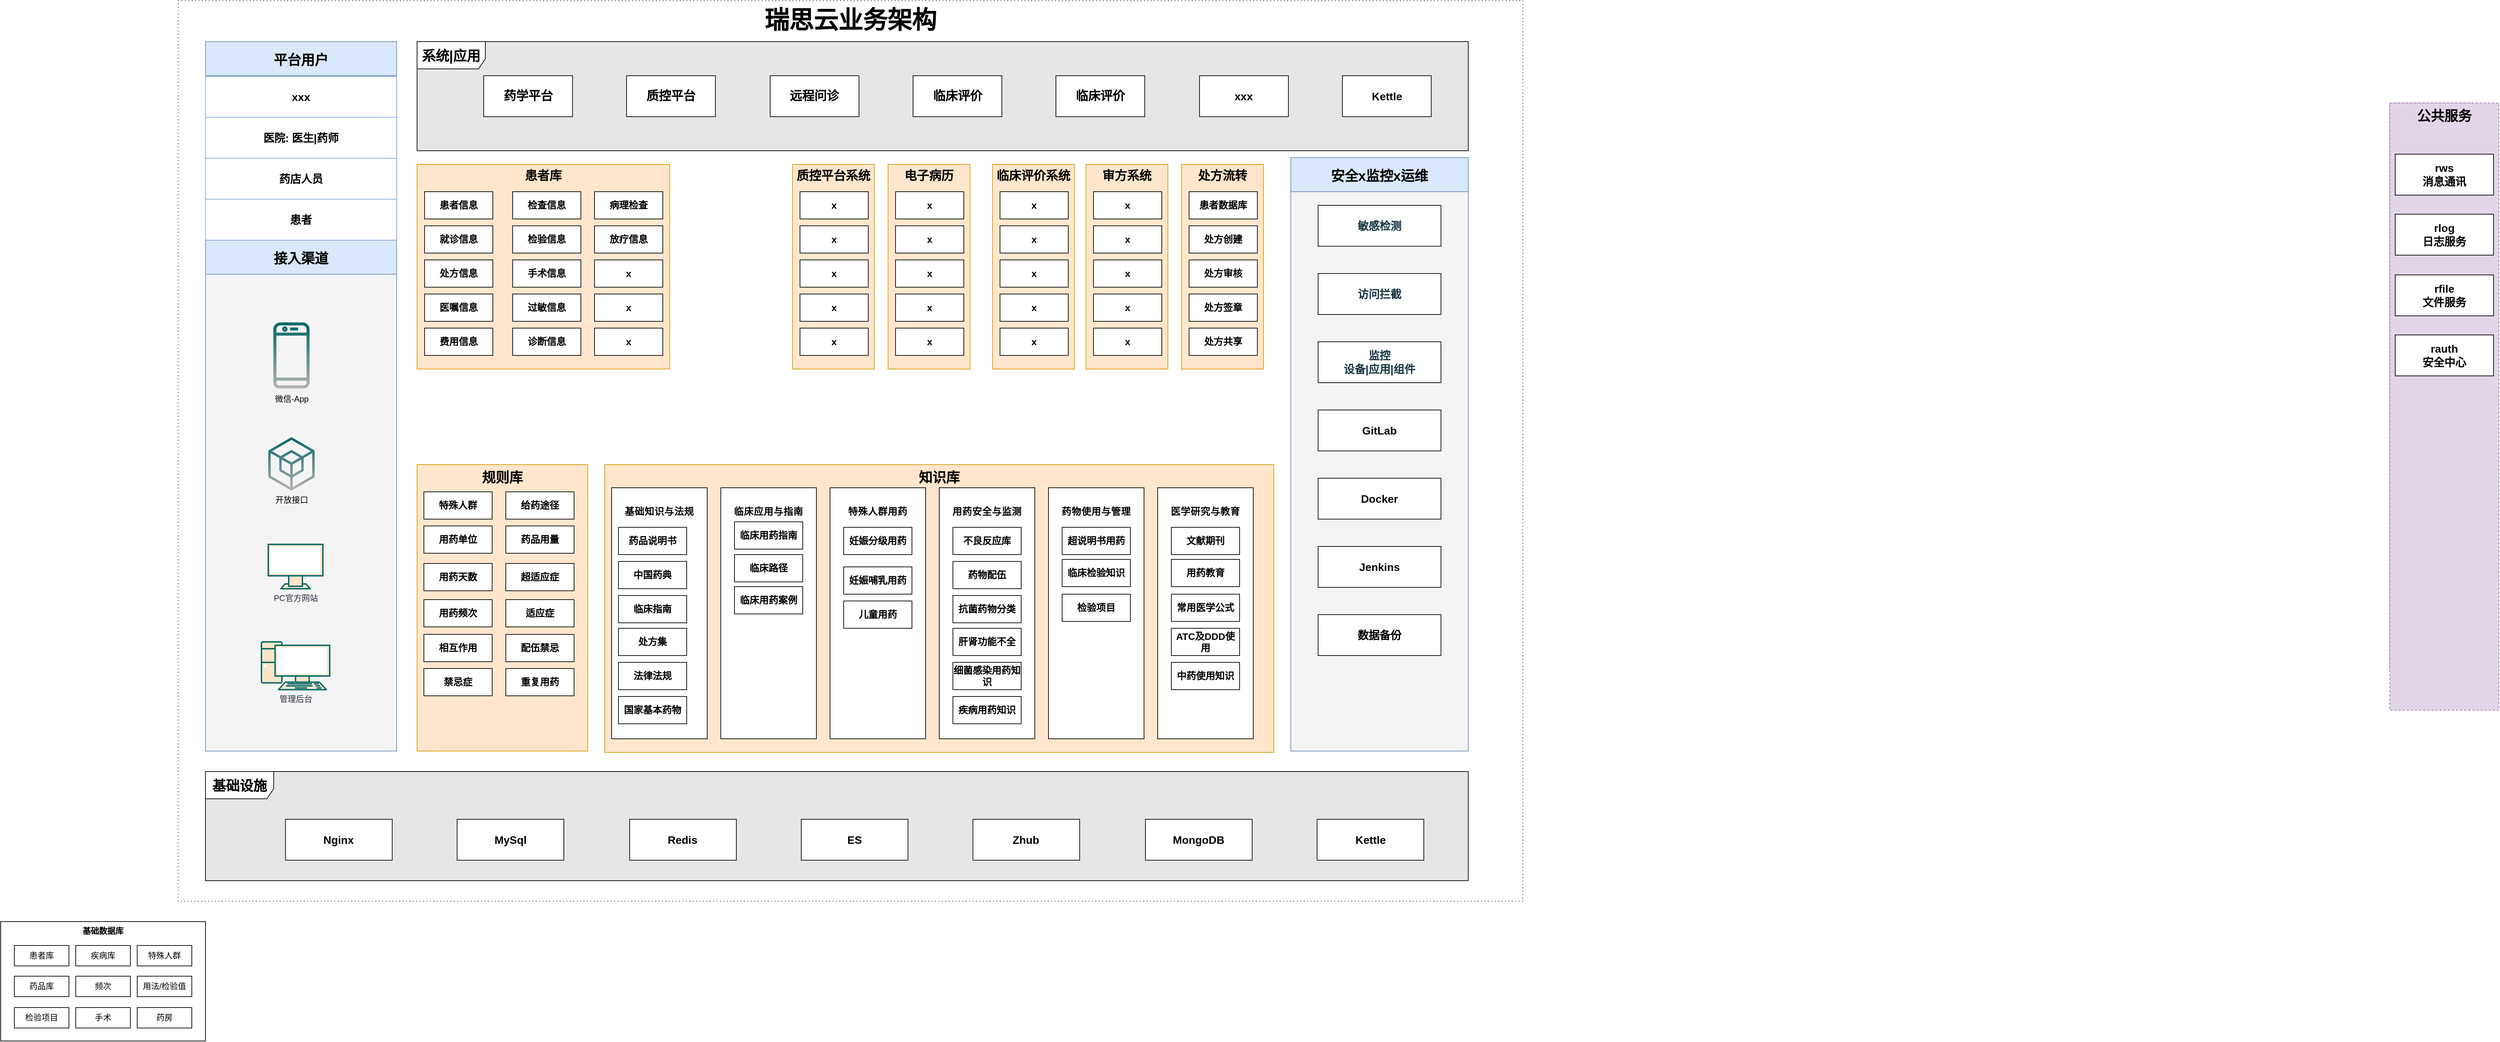 <mxfile version="24.7.7">
  <diagram name="第 1 页" id="gpIHLKLEVWWJSvzPu31k">
    <mxGraphModel dx="2281" dy="1024" grid="1" gridSize="10" guides="1" tooltips="1" connect="1" arrows="1" fold="1" page="1" pageScale="1" pageWidth="827" pageHeight="1169" math="0" shadow="0">
      <root>
        <mxCell id="0" />
        <mxCell id="1" parent="0" />
        <mxCell id="3K_oNV2d-IeETJ5J5liT-1" value="瑞思云业务架构" style="whiteSpace=wrap;html=1;fontSize=36;verticalAlign=top;dashed=1;dashPattern=1 4;fontStyle=1" parent="1" vertex="1">
          <mxGeometry x="-180" y="210" width="1970" height="1320" as="geometry" />
        </mxCell>
        <UserObject label="接入渠道" link="https://baidu.com" id="7oQJ4bdG35kOt4FpmPfC-34">
          <mxCell style="swimlane;fontSize=20;align=center;swimlaneFillColor=#f4f4f4;fillColor=#dae8fc;collapsible=0;startSize=50;strokeColor=#6c8ebf;fontStyle=1;container=0;" parent="1" vertex="1">
            <mxGeometry x="-140" y="561" width="280" height="749" as="geometry" />
          </mxCell>
        </UserObject>
        <mxCell id="7oQJ4bdG35kOt4FpmPfC-38" value="&lt;span style=&quot;color: rgb(35 , 47 , 62)&quot;&gt;管理后台&lt;/span&gt;" style="verticalAlign=top;verticalLabelPosition=bottom;labelPosition=center;align=center;html=1;outlineConnect=0;fillColor=#FAE5C7;strokeColor=#006666;gradientDirection=north;strokeWidth=2;shape=mxgraph.networks.pc;fontColor=#143642;" parent="7oQJ4bdG35kOt4FpmPfC-34" vertex="1">
          <mxGeometry x="82" y="589" width="100" height="70" as="geometry" />
        </mxCell>
        <mxCell id="7oQJ4bdG35kOt4FpmPfC-37" value="&lt;span style=&quot;color: rgb(35 , 47 , 62)&quot;&gt;PC官方网站&lt;/span&gt;" style="verticalAlign=top;verticalLabelPosition=bottom;labelPosition=center;align=center;html=1;outlineConnect=0;fillColor=#FAE5C7;strokeColor=#006666;gradientDirection=north;strokeWidth=2;shape=mxgraph.networks.monitor;fontColor=#143642;" parent="7oQJ4bdG35kOt4FpmPfC-34" vertex="1">
          <mxGeometry x="92" y="446" width="80" height="65" as="geometry" />
        </mxCell>
        <mxCell id="7oQJ4bdG35kOt4FpmPfC-36" value="开放接口" style="outlineConnect=0;fillColor=#006666;strokeColor=#666666;dashed=0;verticalLabelPosition=bottom;verticalAlign=top;align=center;html=1;fontSize=12;fontStyle=0;aspect=fixed;pointerEvents=1;shape=mxgraph.aws4.external_sdk;labelBackgroundColor=none;gradientColor=#b3b3b3;" parent="7oQJ4bdG35kOt4FpmPfC-34" vertex="1">
          <mxGeometry x="92" y="289" width="68" height="78" as="geometry" />
        </mxCell>
        <mxCell id="7oQJ4bdG35kOt4FpmPfC-35" value="微信-App" style="outlineConnect=0;strokeColor=#006666;fillColor=#006666;dashed=0;verticalLabelPosition=bottom;verticalAlign=top;align=center;fontSize=12;fontStyle=0;shape=mxgraph.aws4.mobile_client;labelBackgroundColor=none;html=1;gradientColor=#b3b3b3;" parent="7oQJ4bdG35kOt4FpmPfC-34" vertex="1">
          <mxGeometry x="99.5" y="119" width="53" height="100" as="geometry" />
        </mxCell>
        <mxCell id="3K_oNV2d-IeETJ5J5liT-11" value="" style="group" parent="1" vertex="1" connectable="0">
          <mxGeometry x="445" y="890" width="980" height="422" as="geometry" />
        </mxCell>
        <mxCell id="3K_oNV2d-IeETJ5J5liT-12" value="&lt;font style=&quot;font-size: 20px;&quot;&gt;知识库&lt;/font&gt;" style="whiteSpace=wrap;html=1;verticalAlign=top;fillColor=#ffe6cc;strokeColor=#d79b00;fontStyle=1;fontSize=18;" parent="3K_oNV2d-IeETJ5J5liT-11" vertex="1">
          <mxGeometry width="980" height="422" as="geometry" />
        </mxCell>
        <mxCell id="3K_oNV2d-IeETJ5J5liT-13" value="&lt;h3 style=&quot;box-sizing: inherit; color: rgb(6, 6, 7); margin-bottom: 0px; font-size: 14px; line-height: 24px; margin-top: 1.14em; font-family: -apple-system, blinkmacsystemfont, &amp;quot;Helvetica Neue&amp;quot;, helvetica, &amp;quot;segoe ui&amp;quot;, arial, roboto, &amp;quot;PingFang SC&amp;quot;, miui, &amp;quot;Hiragino Sans GB&amp;quot;, &amp;quot;Microsoft Yahei&amp;quot;, sans-serif; letter-spacing: 0.5px; text-align: start; background-color: rgb(255, 255, 255);&quot;&gt;药物使用与管理&lt;/h3&gt;" style="whiteSpace=wrap;html=1;verticalAlign=top;" parent="3K_oNV2d-IeETJ5J5liT-11" vertex="1">
          <mxGeometry x="650" y="34" width="140" height="368" as="geometry" />
        </mxCell>
        <mxCell id="3K_oNV2d-IeETJ5J5liT-14" value="&lt;h3 style=&quot;box-sizing: inherit; color: rgb(6, 6, 7); margin-bottom: 0px; font-size: 14px; line-height: 24px; margin-top: 1.14em; font-family: -apple-system, blinkmacsystemfont, &amp;quot;Helvetica Neue&amp;quot;, helvetica, &amp;quot;segoe ui&amp;quot;, arial, roboto, &amp;quot;PingFang SC&amp;quot;, miui, &amp;quot;Hiragino Sans GB&amp;quot;, &amp;quot;Microsoft Yahei&amp;quot;, sans-serif; letter-spacing: 0.5px; text-align: start; background-color: rgb(255, 255, 255);&quot;&gt;医学研究与教育&lt;/h3&gt;" style="whiteSpace=wrap;html=1;verticalAlign=top;" parent="3K_oNV2d-IeETJ5J5liT-11" vertex="1">
          <mxGeometry x="810" y="34" width="140" height="368" as="geometry" />
        </mxCell>
        <mxCell id="3K_oNV2d-IeETJ5J5liT-15" value="&lt;h3 style=&quot;box-sizing: inherit; color: rgb(6, 6, 7); margin-bottom: 0px; font-size: 14px; line-height: 24px; margin-top: 1.14em; font-family: -apple-system, blinkmacsystemfont, &amp;quot;Helvetica Neue&amp;quot;, helvetica, &amp;quot;segoe ui&amp;quot;, arial, roboto, &amp;quot;PingFang SC&amp;quot;, miui, &amp;quot;Hiragino Sans GB&amp;quot;, &amp;quot;Microsoft Yahei&amp;quot;, sans-serif; letter-spacing: 0.5px; text-align: start; background-color: rgb(255, 255, 255);&quot;&gt;用药安全与监测&lt;/h3&gt;" style="whiteSpace=wrap;html=1;verticalAlign=top;" parent="3K_oNV2d-IeETJ5J5liT-11" vertex="1">
          <mxGeometry x="490" y="34" width="140" height="368" as="geometry" />
        </mxCell>
        <mxCell id="3K_oNV2d-IeETJ5J5liT-16" value="&lt;h3 style=&quot;box-sizing: inherit; color: rgb(6, 6, 7); margin-bottom: 0px; font-size: 14px; line-height: 24px; margin-top: 1.14em; font-family: -apple-system, blinkmacsystemfont, &amp;quot;Helvetica Neue&amp;quot;, helvetica, &amp;quot;segoe ui&amp;quot;, arial, roboto, &amp;quot;PingFang SC&amp;quot;, miui, &amp;quot;Hiragino Sans GB&amp;quot;, &amp;quot;Microsoft Yahei&amp;quot;, sans-serif; letter-spacing: 0.5px; text-align: start; background-color: rgb(255, 255, 255);&quot;&gt;特殊人群用药&lt;/h3&gt;" style="whiteSpace=wrap;html=1;verticalAlign=top;" parent="3K_oNV2d-IeETJ5J5liT-11" vertex="1">
          <mxGeometry x="330" y="34" width="140" height="368" as="geometry" />
        </mxCell>
        <mxCell id="3K_oNV2d-IeETJ5J5liT-17" value="&lt;h3 style=&quot;box-sizing: inherit; color: rgb(6, 6, 7); margin-bottom: 0px; font-size: 14px; line-height: 24px; margin-top: 1.14em; font-family: -apple-system, blinkmacsystemfont, &amp;quot;Helvetica Neue&amp;quot;, helvetica, &amp;quot;segoe ui&amp;quot;, arial, roboto, &amp;quot;PingFang SC&amp;quot;, miui, &amp;quot;Hiragino Sans GB&amp;quot;, &amp;quot;Microsoft Yahei&amp;quot;, sans-serif; letter-spacing: 0.5px; text-align: start; background-color: rgb(255, 255, 255);&quot;&gt;临床应用与指南&lt;/h3&gt;" style="whiteSpace=wrap;html=1;verticalAlign=top;" parent="3K_oNV2d-IeETJ5J5liT-11" vertex="1">
          <mxGeometry x="170" y="34" width="140" height="368" as="geometry" />
        </mxCell>
        <mxCell id="3K_oNV2d-IeETJ5J5liT-18" value="&lt;h3 style=&quot;box-sizing: inherit; color: rgb(6, 6, 7); margin-bottom: 0px; font-size: 14px; line-height: 24px; margin-top: 1.14em; font-family: -apple-system, blinkmacsystemfont, &amp;quot;Helvetica Neue&amp;quot;, helvetica, &amp;quot;segoe ui&amp;quot;, arial, roboto, &amp;quot;PingFang SC&amp;quot;, miui, &amp;quot;Hiragino Sans GB&amp;quot;, &amp;quot;Microsoft Yahei&amp;quot;, sans-serif; letter-spacing: 0.5px; text-align: start; background-color: rgb(255, 255, 255);&quot;&gt;基础知识与法规&lt;/h3&gt;" style="whiteSpace=wrap;html=1;verticalAlign=top;" parent="3K_oNV2d-IeETJ5J5liT-11" vertex="1">
          <mxGeometry x="10" y="34" width="140" height="368" as="geometry" />
        </mxCell>
        <mxCell id="3K_oNV2d-IeETJ5J5liT-19" value="药品说明书" style="whiteSpace=wrap;html=1;fontStyle=1;fontSize=14;" parent="3K_oNV2d-IeETJ5J5liT-11" vertex="1">
          <mxGeometry x="20" y="92" width="100" height="40" as="geometry" />
        </mxCell>
        <mxCell id="3K_oNV2d-IeETJ5J5liT-20" value="临床用药指南" style="whiteSpace=wrap;html=1;fontStyle=1;fontSize=14;" parent="3K_oNV2d-IeETJ5J5liT-11" vertex="1">
          <mxGeometry x="190" y="84" width="100" height="40" as="geometry" />
        </mxCell>
        <mxCell id="3K_oNV2d-IeETJ5J5liT-21" value="&lt;div data-docx-has-block-data=&quot;false&quot; data-page-id=&quot;U75hdgrPCo3RmMxpjT1cg51FnG2&quot; style=&quot;font-size: 14px;&quot;&gt;&lt;div class=&quot;old-record-id-FYGXdTRgKoE5KMxUbOHcS2Pdn7e&quot; style=&quot;font-size: 14px;&quot;&gt;&lt;strong style=&quot;font-size: 14px;&quot;&gt;法律法规&lt;/strong&gt;&lt;/div&gt;&lt;/div&gt;" style="whiteSpace=wrap;html=1;fontStyle=1;fontSize=14;" parent="3K_oNV2d-IeETJ5J5liT-11" vertex="1">
          <mxGeometry x="20" y="290" width="100" height="40" as="geometry" />
        </mxCell>
        <mxCell id="3K_oNV2d-IeETJ5J5liT-22" value="&lt;div data-docx-has-block-data=&quot;false&quot; data-page-id=&quot;U75hdgrPCo3RmMxpjT1cg51FnG2&quot; style=&quot;font-size: 14px;&quot;&gt;&lt;div class=&quot;old-record-id-CLDddbItjoVo6kxUgAkcXU8XnOe&quot; style=&quot;font-size: 14px;&quot;&gt;&lt;strong style=&quot;font-size: 14px;&quot;&gt;常用医学公式&lt;/strong&gt;&lt;/div&gt;&lt;/div&gt;" style="whiteSpace=wrap;html=1;fontStyle=1;fontSize=14;" parent="3K_oNV2d-IeETJ5J5liT-11" vertex="1">
          <mxGeometry x="830" y="190" width="100" height="40" as="geometry" />
        </mxCell>
        <mxCell id="3K_oNV2d-IeETJ5J5liT-23" value="临床检验知识" style="whiteSpace=wrap;html=1;fontStyle=1;fontSize=14;" parent="3K_oNV2d-IeETJ5J5liT-11" vertex="1">
          <mxGeometry x="670" y="139" width="100" height="40" as="geometry" />
        </mxCell>
        <mxCell id="3K_oNV2d-IeETJ5J5liT-24" value="&lt;div data-docx-has-block-data=&quot;false&quot; data-page-id=&quot;U75hdgrPCo3RmMxpjT1cg51FnG2&quot; style=&quot;font-size: 14px;&quot;&gt;&lt;div class=&quot;old-record-id-EXo7dg6DLoo32ixrx4Tc7MjunOd&quot; style=&quot;font-size: 14px;&quot;&gt;&lt;strong style=&quot;font-size: 14px;&quot;&gt;抗菌药物分类&lt;/strong&gt;&lt;/div&gt;&lt;/div&gt;" style="whiteSpace=wrap;html=1;fontStyle=1;fontSize=14;" parent="3K_oNV2d-IeETJ5J5liT-11" vertex="1">
          <mxGeometry x="510" y="192" width="100" height="40" as="geometry" />
        </mxCell>
        <mxCell id="3K_oNV2d-IeETJ5J5liT-25" value="&lt;div data-docx-has-block-data=&quot;false&quot; data-page-id=&quot;U75hdgrPCo3RmMxpjT1cg51FnG2&quot; style=&quot;font-size: 14px;&quot;&gt;&lt;div class=&quot;old-record-id-D2B9dTwMGoJGDDxROYZck5bGnDc&quot; style=&quot;font-size: 14px;&quot;&gt;&lt;strong style=&quot;font-size: 14px;&quot;&gt;疾病用药知识&lt;/strong&gt;&lt;/div&gt;&lt;/div&gt;" style="whiteSpace=wrap;html=1;fontStyle=1;fontSize=14;" parent="3K_oNV2d-IeETJ5J5liT-11" vertex="1">
          <mxGeometry x="510" y="340" width="100" height="40" as="geometry" />
        </mxCell>
        <mxCell id="3K_oNV2d-IeETJ5J5liT-26" value="&lt;div data-docx-has-block-data=&quot;false&quot; data-page-id=&quot;U75hdgrPCo3RmMxpjT1cg51FnG2&quot; style=&quot;font-size: 14px;&quot;&gt;&lt;div class=&quot;old-record-id-RJVHdkrtOoJGQ8xDvC4cPjFMnng&quot; style=&quot;font-size: 14px;&quot;&gt;&lt;strong style=&quot;font-size: 14px;&quot;&gt;妊娠分级用药&lt;/strong&gt;&lt;/div&gt;&lt;/div&gt;" style="whiteSpace=wrap;html=1;fontStyle=1;fontSize=14;" parent="3K_oNV2d-IeETJ5J5liT-11" vertex="1">
          <mxGeometry x="350" y="92" width="100" height="40" as="geometry" />
        </mxCell>
        <mxCell id="3K_oNV2d-IeETJ5J5liT-27" value="&lt;div data-docx-has-block-data=&quot;false&quot; data-page-id=&quot;U75hdgrPCo3RmMxpjT1cg51FnG2&quot; style=&quot;font-size: 14px;&quot;&gt;&lt;div class=&quot;old-record-id-FYGXdTRgKoE5KMxUbOHcS2Pdn7e&quot; style=&quot;font-size: 14px;&quot;&gt;&lt;div data-docx-has-block-data=&quot;false&quot; data-page-id=&quot;U75hdgrPCo3RmMxpjT1cg51FnG2&quot; style=&quot;font-size: 14px;&quot;&gt;&lt;div class=&quot;old-record-id-RFyWdTkMNoQjnLxzmz2cja4onub&quot; style=&quot;font-size: 14px;&quot;&gt;&lt;strong style=&quot;font-size: 14px;&quot;&gt;中药使用知识&lt;/strong&gt;&lt;/div&gt;&lt;/div&gt;&lt;/div&gt;&lt;/div&gt;" style="whiteSpace=wrap;html=1;fontStyle=1;fontSize=14;" parent="3K_oNV2d-IeETJ5J5liT-11" vertex="1">
          <mxGeometry x="830" y="290" width="100" height="40" as="geometry" />
        </mxCell>
        <mxCell id="3K_oNV2d-IeETJ5J5liT-28" value="&lt;div data-docx-has-block-data=&quot;false&quot; data-page-id=&quot;U75hdgrPCo3RmMxpjT1cg51FnG2&quot; style=&quot;font-size: 14px;&quot;&gt;&lt;div class=&quot;old-record-id-CLDddbItjoVo6kxUgAkcXU8XnOe&quot; style=&quot;font-size: 14px;&quot;&gt;&lt;div data-docx-has-block-data=&quot;false&quot; data-page-id=&quot;U75hdgrPCo3RmMxpjT1cg51FnG2&quot; style=&quot;font-size: 14px;&quot;&gt;&lt;div class=&quot;old-record-id-CsDQdUX7konVqsxgs9XcECbYnS8&quot; style=&quot;font-size: 14px;&quot;&gt;&lt;strong style=&quot;font-size: 14px;&quot;&gt;细菌感染用药知识&lt;/strong&gt;&lt;/div&gt;&lt;/div&gt;&lt;/div&gt;&lt;/div&gt;" style="whiteSpace=wrap;html=1;fontStyle=1;fontSize=14;" parent="3K_oNV2d-IeETJ5J5liT-11" vertex="1">
          <mxGeometry x="510" y="290" width="100" height="40" as="geometry" />
        </mxCell>
        <mxCell id="3K_oNV2d-IeETJ5J5liT-29" value="&lt;div data-docx-has-block-data=&quot;false&quot; data-page-id=&quot;U75hdgrPCo3RmMxpjT1cg51FnG2&quot; style=&quot;font-size: 14px;&quot;&gt;&lt;div class=&quot;old-record-id-UTmzdrPZXoEd0Oxs3BUc9eYVn1b&quot; style=&quot;font-size: 14px;&quot;&gt;&lt;strong style=&quot;font-size: 14px;&quot;&gt;肝肾功能不全&lt;/strong&gt;&lt;/div&gt;&lt;/div&gt;" style="whiteSpace=wrap;html=1;fontStyle=1;fontSize=14;" parent="3K_oNV2d-IeETJ5J5liT-11" vertex="1">
          <mxGeometry x="510" y="240" width="100" height="40" as="geometry" />
        </mxCell>
        <mxCell id="3K_oNV2d-IeETJ5J5liT-30" value="&lt;div data-docx-has-block-data=&quot;false&quot; data-page-id=&quot;U75hdgrPCo3RmMxpjT1cg51FnG2&quot; style=&quot;font-size: 14px;&quot;&gt;&lt;div class=&quot;old-record-id-EXo7dg6DLoo32ixrx4Tc7MjunOd&quot; style=&quot;font-size: 14px;&quot;&gt;&lt;div data-docx-has-block-data=&quot;false&quot; data-page-id=&quot;U75hdgrPCo3RmMxpjT1cg51FnG2&quot; style=&quot;font-size: 14px;&quot;&gt;&lt;div class=&quot;old-record-id-PyWydc38roqyKWxt1x6clvcvnDh&quot; style=&quot;font-size: 14px;&quot;&gt;&lt;strong style=&quot;font-size: 14px;&quot;&gt;药物配伍&lt;/strong&gt;&lt;/div&gt;&lt;/div&gt;&lt;/div&gt;&lt;/div&gt;" style="whiteSpace=wrap;html=1;fontStyle=1;fontSize=14;" parent="3K_oNV2d-IeETJ5J5liT-11" vertex="1">
          <mxGeometry x="510" y="142" width="100" height="40" as="geometry" />
        </mxCell>
        <mxCell id="3K_oNV2d-IeETJ5J5liT-31" value="&lt;div data-docx-has-block-data=&quot;false&quot; data-page-id=&quot;U75hdgrPCo3RmMxpjT1cg51FnG2&quot; style=&quot;font-size: 14px;&quot;&gt;&lt;div class=&quot;old-record-id-KXI4dxLmWoabesxjAwXcH6y2nfO&quot; style=&quot;font-size: 14px;&quot;&gt;&lt;strong style=&quot;font-size: 14px;&quot;&gt;中国药典&lt;/strong&gt;&lt;/div&gt;&lt;/div&gt;" style="whiteSpace=wrap;html=1;fontStyle=1;fontSize=14;" parent="3K_oNV2d-IeETJ5J5liT-11" vertex="1">
          <mxGeometry x="20" y="142" width="100" height="40" as="geometry" />
        </mxCell>
        <mxCell id="3K_oNV2d-IeETJ5J5liT-32" value="&lt;div data-docx-has-block-data=&quot;false&quot; data-page-id=&quot;U75hdgrPCo3RmMxpjT1cg51FnG2&quot; style=&quot;font-size: 14px;&quot;&gt;&lt;div class=&quot;old-record-id-FYGXdTRgKoE5KMxUbOHcS2Pdn7e&quot; style=&quot;font-size: 14px;&quot;&gt;&lt;div data-docx-has-block-data=&quot;false&quot; data-page-id=&quot;U75hdgrPCo3RmMxpjT1cg51FnG2&quot; style=&quot;font-size: 14px;&quot;&gt;&lt;div class=&quot;old-record-id-KKSwd7td4oOasQx6DPScpFrDnDc&quot; style=&quot;font-size: 14px;&quot;&gt;&lt;strong style=&quot;font-size: 14px;&quot;&gt;处方集&lt;/strong&gt;&lt;/div&gt;&lt;/div&gt;&lt;/div&gt;&lt;/div&gt;" style="whiteSpace=wrap;html=1;fontStyle=1;fontSize=14;" parent="3K_oNV2d-IeETJ5J5liT-11" vertex="1">
          <mxGeometry x="20" y="240" width="100" height="40" as="geometry" />
        </mxCell>
        <mxCell id="3K_oNV2d-IeETJ5J5liT-33" value="&lt;div data-docx-has-block-data=&quot;false&quot; data-page-id=&quot;U75hdgrPCo3RmMxpjT1cg51FnG2&quot; style=&quot;font-size: 14px;&quot;&gt;&lt;div class=&quot;old-record-id-CLDddbItjoVo6kxUgAkcXU8XnOe&quot; style=&quot;font-size: 14px;&quot;&gt;&lt;div data-docx-has-block-data=&quot;false&quot; data-page-id=&quot;U75hdgrPCo3RmMxpjT1cg51FnG2&quot; style=&quot;font-size: 14px;&quot;&gt;&lt;div class=&quot;old-record-id-CizYdL75qoCFmixBCsxcFThYnwb&quot; style=&quot;font-size: 14px;&quot;&gt;&lt;strong style=&quot;font-size: 14px;&quot;&gt;文献期刊&lt;/strong&gt;&lt;/div&gt;&lt;/div&gt;&lt;/div&gt;&lt;/div&gt;" style="whiteSpace=wrap;html=1;fontStyle=1;fontSize=14;" parent="3K_oNV2d-IeETJ5J5liT-11" vertex="1">
          <mxGeometry x="830" y="92" width="100" height="40" as="geometry" />
        </mxCell>
        <mxCell id="3K_oNV2d-IeETJ5J5liT-34" value="&lt;div data-docx-has-block-data=&quot;false&quot; data-page-id=&quot;U75hdgrPCo3RmMxpjT1cg51FnG2&quot; style=&quot;font-size: 14px;&quot;&gt;&lt;div class=&quot;old-record-id-RJVHdkrtOoJGQ8xDvC4cPjFMnng&quot; style=&quot;font-size: 14px;&quot;&gt;&lt;div data-docx-has-block-data=&quot;false&quot; data-page-id=&quot;U75hdgrPCo3RmMxpjT1cg51FnG2&quot; style=&quot;font-size: 14px;&quot;&gt;&lt;div class=&quot;old-record-id-BzTIdsnTWohq5fxiD9QcLEJ9nZg&quot; style=&quot;font-size: 14px;&quot;&gt;&lt;strong style=&quot;font-size: 14px;&quot;&gt;临床指南&lt;/strong&gt;&lt;/div&gt;&lt;/div&gt;&lt;/div&gt;&lt;/div&gt;" style="whiteSpace=wrap;html=1;fontStyle=1;fontSize=14;" parent="3K_oNV2d-IeETJ5J5liT-11" vertex="1">
          <mxGeometry x="20" y="192" width="100" height="40" as="geometry" />
        </mxCell>
        <mxCell id="3K_oNV2d-IeETJ5J5liT-35" value="&lt;div data-docx-has-block-data=&quot;false&quot; data-page-id=&quot;U75hdgrPCo3RmMxpjT1cg51FnG2&quot; style=&quot;font-size: 14px;&quot;&gt;&lt;div class=&quot;old-record-id-FYGXdTRgKoE5KMxUbOHcS2Pdn7e&quot; style=&quot;font-size: 14px;&quot;&gt;&lt;div data-docx-has-block-data=&quot;false&quot; data-page-id=&quot;U75hdgrPCo3RmMxpjT1cg51FnG2&quot; style=&quot;font-size: 14px;&quot;&gt;&lt;div class=&quot;old-record-id-RFyWdTkMNoQjnLxzmz2cja4onub&quot; style=&quot;font-size: 14px;&quot;&gt;&lt;div data-docx-has-block-data=&quot;false&quot; data-page-id=&quot;U75hdgrPCo3RmMxpjT1cg51FnG2&quot; style=&quot;font-size: 14px;&quot;&gt;&lt;div class=&quot;old-record-id-EQ1PdNnlBoj7y9x2NpdcNYQenFT&quot; style=&quot;font-size: 14px;&quot;&gt;&lt;strong style=&quot;font-size: 14px;&quot;&gt;临床用药案例&lt;/strong&gt;&lt;/div&gt;&lt;/div&gt;&lt;/div&gt;&lt;/div&gt;&lt;/div&gt;&lt;/div&gt;" style="whiteSpace=wrap;html=1;fontStyle=1;fontSize=14;" parent="3K_oNV2d-IeETJ5J5liT-11" vertex="1">
          <mxGeometry x="190" y="179" width="100" height="40" as="geometry" />
        </mxCell>
        <mxCell id="3K_oNV2d-IeETJ5J5liT-36" value="&lt;div data-docx-has-block-data=&quot;false&quot; data-page-id=&quot;U75hdgrPCo3RmMxpjT1cg51FnG2&quot; style=&quot;font-size: 14px;&quot;&gt;&lt;div class=&quot;old-record-id-CLDddbItjoVo6kxUgAkcXU8XnOe&quot; style=&quot;font-size: 14px;&quot;&gt;&lt;div data-docx-has-block-data=&quot;false&quot; data-page-id=&quot;U75hdgrPCo3RmMxpjT1cg51FnG2&quot; style=&quot;font-size: 14px;&quot;&gt;&lt;div class=&quot;old-record-id-CsDQdUX7konVqsxgs9XcECbYnS8&quot; style=&quot;font-size: 14px;&quot;&gt;&lt;div data-docx-has-block-data=&quot;false&quot; data-page-id=&quot;U75hdgrPCo3RmMxpjT1cg51FnG2&quot; style=&quot;font-size: 14px;&quot;&gt;&lt;div class=&quot;old-record-id-L3pVdVWfgoNHYkxE5G3cOKlGn3b&quot; style=&quot;font-size: 14px;&quot;&gt;&lt;strong style=&quot;font-size: 14px;&quot;&gt;用药教育&lt;/strong&gt;&lt;/div&gt;&lt;/div&gt;&lt;/div&gt;&lt;/div&gt;&lt;/div&gt;&lt;/div&gt;" style="whiteSpace=wrap;html=1;fontStyle=1;fontSize=14;" parent="3K_oNV2d-IeETJ5J5liT-11" vertex="1">
          <mxGeometry x="830" y="139" width="100" height="40" as="geometry" />
        </mxCell>
        <mxCell id="3K_oNV2d-IeETJ5J5liT-37" value="&lt;div data-docx-has-block-data=&quot;false&quot; data-page-id=&quot;U75hdgrPCo3RmMxpjT1cg51FnG2&quot; style=&quot;font-size: 14px;&quot;&gt;&lt;div class=&quot;old-record-id-KXI4dxLmWoabesxjAwXcH6y2nfO&quot; style=&quot;font-size: 14px;&quot;&gt;&lt;div data-docx-has-block-data=&quot;false&quot; data-page-id=&quot;U75hdgrPCo3RmMxpjT1cg51FnG2&quot; style=&quot;font-size: 14px;&quot;&gt;&lt;div class=&quot;old-record-id-Vr8yd2VCjo98Fox9OnscHbffnFf&quot; style=&quot;font-size: 14px;&quot;&gt;&lt;strong style=&quot;font-size: 14px;&quot;&gt;妊娠哺乳用药&lt;/strong&gt;&lt;/div&gt;&lt;/div&gt;&lt;/div&gt;&lt;/div&gt;" style="whiteSpace=wrap;html=1;fontStyle=1;fontSize=14;" parent="3K_oNV2d-IeETJ5J5liT-11" vertex="1">
          <mxGeometry x="350" y="150" width="100" height="40" as="geometry" />
        </mxCell>
        <mxCell id="3K_oNV2d-IeETJ5J5liT-38" value="&lt;div data-docx-has-block-data=&quot;false&quot; data-page-id=&quot;U75hdgrPCo3RmMxpjT1cg51FnG2&quot; style=&quot;font-size: 14px;&quot;&gt;&lt;div class=&quot;old-record-id-FYGXdTRgKoE5KMxUbOHcS2Pdn7e&quot; style=&quot;font-size: 14px;&quot;&gt;&lt;div data-docx-has-block-data=&quot;false&quot; data-page-id=&quot;U75hdgrPCo3RmMxpjT1cg51FnG2&quot; style=&quot;font-size: 14px;&quot;&gt;&lt;div class=&quot;old-record-id-KKSwd7td4oOasQx6DPScpFrDnDc&quot; style=&quot;font-size: 14px;&quot;&gt;&lt;div data-docx-has-block-data=&quot;false&quot; data-page-id=&quot;U75hdgrPCo3RmMxpjT1cg51FnG2&quot; style=&quot;font-size: 14px;&quot;&gt;&lt;div class=&quot;old-record-id-ThVsdTOWCo88p9xujwbcLAaDnDh&quot; style=&quot;font-size: 14px;&quot;&gt;&lt;strong style=&quot;font-size: 14px;&quot;&gt;儿童用药&lt;/strong&gt;&lt;/div&gt;&lt;/div&gt;&lt;/div&gt;&lt;/div&gt;&lt;/div&gt;&lt;/div&gt;" style="whiteSpace=wrap;html=1;fontStyle=1;fontSize=14;" parent="3K_oNV2d-IeETJ5J5liT-11" vertex="1">
          <mxGeometry x="350" y="200" width="100" height="40" as="geometry" />
        </mxCell>
        <mxCell id="3K_oNV2d-IeETJ5J5liT-39" value="&lt;div data-docx-has-block-data=&quot;false&quot; data-page-id=&quot;U75hdgrPCo3RmMxpjT1cg51FnG2&quot; style=&quot;font-size: 14px;&quot;&gt;&lt;div class=&quot;old-record-id-CLDddbItjoVo6kxUgAkcXU8XnOe&quot; style=&quot;font-size: 14px;&quot;&gt;&lt;div data-docx-has-block-data=&quot;false&quot; data-page-id=&quot;U75hdgrPCo3RmMxpjT1cg51FnG2&quot; style=&quot;font-size: 14px;&quot;&gt;&lt;div class=&quot;old-record-id-CizYdL75qoCFmixBCsxcFThYnwb&quot; style=&quot;font-size: 14px;&quot;&gt;&lt;div data-docx-has-block-data=&quot;false&quot; data-page-id=&quot;U75hdgrPCo3RmMxpjT1cg51FnG2&quot; style=&quot;font-size: 14px;&quot;&gt;&lt;div class=&quot;old-record-id-Jqw1dTL3So8uCDxQ7eYcoqZXnee&quot; style=&quot;font-size: 14px;&quot;&gt;&lt;strong style=&quot;font-size: 14px;&quot;&gt;临床路径&lt;/strong&gt;&lt;/div&gt;&lt;/div&gt;&lt;/div&gt;&lt;/div&gt;&lt;/div&gt;&lt;/div&gt;" style="whiteSpace=wrap;html=1;fontStyle=1;fontSize=14;" parent="3K_oNV2d-IeETJ5J5liT-11" vertex="1">
          <mxGeometry x="190" y="132" width="100" height="40" as="geometry" />
        </mxCell>
        <mxCell id="3K_oNV2d-IeETJ5J5liT-40" value="&lt;div data-docx-has-block-data=&quot;false&quot; data-page-id=&quot;U75hdgrPCo3RmMxpjT1cg51FnG2&quot; style=&quot;font-size: 14px;&quot;&gt;&lt;div class=&quot;old-record-id-RJVHdkrtOoJGQ8xDvC4cPjFMnng&quot; style=&quot;font-size: 14px;&quot;&gt;&lt;div data-docx-has-block-data=&quot;false&quot; data-page-id=&quot;U75hdgrPCo3RmMxpjT1cg51FnG2&quot; style=&quot;font-size: 14px;&quot;&gt;&lt;div class=&quot;old-record-id-BzTIdsnTWohq5fxiD9QcLEJ9nZg&quot; style=&quot;font-size: 14px;&quot;&gt;&lt;div data-docx-has-block-data=&quot;false&quot; data-page-id=&quot;U75hdgrPCo3RmMxpjT1cg51FnG2&quot; style=&quot;font-size: 14px;&quot;&gt;&lt;div class=&quot;old-record-id-FvERd9oAhod6VnxGUknceArOngf&quot; style=&quot;font-size: 14px;&quot;&gt;&lt;strong style=&quot;font-size: 14px;&quot;&gt;不良反应库&lt;/strong&gt;&lt;/div&gt;&lt;/div&gt;&lt;/div&gt;&lt;/div&gt;&lt;/div&gt;&lt;/div&gt;" style="whiteSpace=wrap;html=1;fontStyle=1;fontSize=14;" parent="3K_oNV2d-IeETJ5J5liT-11" vertex="1">
          <mxGeometry x="510" y="92" width="100" height="40" as="geometry" />
        </mxCell>
        <mxCell id="3K_oNV2d-IeETJ5J5liT-41" value="&lt;div data-docx-has-block-data=&quot;false&quot; data-page-id=&quot;U75hdgrPCo3RmMxpjT1cg51FnG2&quot; style=&quot;font-size: 14px;&quot;&gt;&lt;div class=&quot;old-record-id-FYGXdTRgKoE5KMxUbOHcS2Pdn7e&quot; style=&quot;font-size: 14px;&quot;&gt;&lt;div data-docx-has-block-data=&quot;false&quot; data-page-id=&quot;U75hdgrPCo3RmMxpjT1cg51FnG2&quot; style=&quot;font-size: 14px;&quot;&gt;&lt;div class=&quot;old-record-id-RFyWdTkMNoQjnLxzmz2cja4onub&quot; style=&quot;font-size: 14px;&quot;&gt;&lt;div data-docx-has-block-data=&quot;false&quot; data-page-id=&quot;U75hdgrPCo3RmMxpjT1cg51FnG2&quot; style=&quot;font-size: 14px;&quot;&gt;&lt;div class=&quot;old-record-id-EQ1PdNnlBoj7y9x2NpdcNYQenFT&quot; style=&quot;font-size: 14px;&quot;&gt;&lt;div data-docx-has-block-data=&quot;false&quot; data-page-id=&quot;U75hdgrPCo3RmMxpjT1cg51FnG2&quot; style=&quot;font-size: 14px;&quot;&gt;&lt;div class=&quot;old-record-id-MQgQdzc3RoXue9xhy1pcUUHrnmc&quot; style=&quot;font-size: 14px;&quot;&gt;&lt;strong style=&quot;font-size: 14px;&quot;&gt;国家基本药物&lt;/strong&gt;&lt;/div&gt;&lt;/div&gt;&lt;/div&gt;&lt;/div&gt;&lt;/div&gt;&lt;/div&gt;&lt;/div&gt;&lt;/div&gt;" style="whiteSpace=wrap;html=1;fontStyle=1;fontSize=14;" parent="3K_oNV2d-IeETJ5J5liT-11" vertex="1">
          <mxGeometry x="20" y="340" width="100" height="40" as="geometry" />
        </mxCell>
        <mxCell id="3K_oNV2d-IeETJ5J5liT-42" value="&lt;div data-docx-has-block-data=&quot;false&quot; data-page-id=&quot;U75hdgrPCo3RmMxpjT1cg51FnG2&quot; style=&quot;font-size: 14px;&quot;&gt;&lt;div class=&quot;old-record-id-CLDddbItjoVo6kxUgAkcXU8XnOe&quot; style=&quot;font-size: 14px;&quot;&gt;&lt;div data-docx-has-block-data=&quot;false&quot; data-page-id=&quot;U75hdgrPCo3RmMxpjT1cg51FnG2&quot; style=&quot;font-size: 14px;&quot;&gt;&lt;div class=&quot;old-record-id-CsDQdUX7konVqsxgs9XcECbYnS8&quot; style=&quot;font-size: 14px;&quot;&gt;&lt;div data-docx-has-block-data=&quot;false&quot; data-page-id=&quot;U75hdgrPCo3RmMxpjT1cg51FnG2&quot; style=&quot;font-size: 14px;&quot;&gt;&lt;div class=&quot;old-record-id-L3pVdVWfgoNHYkxE5G3cOKlGn3b&quot; style=&quot;font-size: 14px;&quot;&gt;&lt;div data-docx-has-block-data=&quot;false&quot; data-page-id=&quot;U75hdgrPCo3RmMxpjT1cg51FnG2&quot; style=&quot;font-size: 14px;&quot;&gt;&lt;div class=&quot;old-record-id-RfWPd7aTcoSYTlxF6DScY4RhnGd&quot; style=&quot;font-size: 14px;&quot;&gt;&lt;strong style=&quot;font-size: 14px;&quot;&gt;超说明书用药&lt;/strong&gt;&lt;/div&gt;&lt;/div&gt;&lt;/div&gt;&lt;/div&gt;&lt;/div&gt;&lt;/div&gt;&lt;/div&gt;&lt;/div&gt;" style="whiteSpace=wrap;html=1;fontStyle=1;fontSize=14;" parent="3K_oNV2d-IeETJ5J5liT-11" vertex="1">
          <mxGeometry x="670" y="92" width="100" height="40" as="geometry" />
        </mxCell>
        <mxCell id="3K_oNV2d-IeETJ5J5liT-43" value="&lt;div data-docx-has-block-data=&quot;false&quot; data-page-id=&quot;U75hdgrPCo3RmMxpjT1cg51FnG2&quot; style=&quot;font-size: 14px;&quot;&gt;&lt;div class=&quot;old-record-id-KXI4dxLmWoabesxjAwXcH6y2nfO&quot; style=&quot;font-size: 14px;&quot;&gt;&lt;div data-docx-has-block-data=&quot;false&quot; data-page-id=&quot;U75hdgrPCo3RmMxpjT1cg51FnG2&quot; style=&quot;font-size: 14px;&quot;&gt;&lt;div class=&quot;old-record-id-Vr8yd2VCjo98Fox9OnscHbffnFf&quot; style=&quot;font-size: 14px;&quot;&gt;&lt;div data-docx-has-block-data=&quot;false&quot; data-page-id=&quot;U75hdgrPCo3RmMxpjT1cg51FnG2&quot; style=&quot;font-size: 14px;&quot;&gt;&lt;div class=&quot;old-record-id-IcgGdFW1co3PsGxoAPUcII9Tnwh&quot; style=&quot;font-size: 14px;&quot;&gt;&lt;strong style=&quot;font-size: 14px;&quot;&gt;ATC及&lt;/strong&gt;&lt;strong style=&quot;font-size: 14px;&quot;&gt;DDD&lt;/strong&gt;&lt;strong style=&quot;font-size: 14px;&quot;&gt;使用&lt;/strong&gt;&lt;/div&gt;&lt;/div&gt;&lt;/div&gt;&lt;/div&gt;&lt;/div&gt;&lt;/div&gt;" style="whiteSpace=wrap;html=1;fontStyle=1;fontSize=14;" parent="3K_oNV2d-IeETJ5J5liT-11" vertex="1">
          <mxGeometry x="830" y="240" width="100" height="40" as="geometry" />
        </mxCell>
        <mxCell id="3K_oNV2d-IeETJ5J5liT-44" value="&lt;div data-docx-has-block-data=&quot;false&quot; data-page-id=&quot;U75hdgrPCo3RmMxpjT1cg51FnG2&quot; style=&quot;font-size: 14px;&quot;&gt;&lt;div class=&quot;old-record-id-FYGXdTRgKoE5KMxUbOHcS2Pdn7e&quot; style=&quot;font-size: 14px;&quot;&gt;&lt;div data-docx-has-block-data=&quot;false&quot; data-page-id=&quot;U75hdgrPCo3RmMxpjT1cg51FnG2&quot; style=&quot;font-size: 14px;&quot;&gt;&lt;div class=&quot;old-record-id-KKSwd7td4oOasQx6DPScpFrDnDc&quot; style=&quot;font-size: 14px;&quot;&gt;&lt;div data-docx-has-block-data=&quot;false&quot; data-page-id=&quot;U75hdgrPCo3RmMxpjT1cg51FnG2&quot; style=&quot;font-size: 14px;&quot;&gt;&lt;div class=&quot;old-record-id-ThVsdTOWCo88p9xujwbcLAaDnDh&quot; style=&quot;font-size: 14px;&quot;&gt;&lt;div data-docx-has-block-data=&quot;false&quot; data-page-id=&quot;U75hdgrPCo3RmMxpjT1cg51FnG2&quot; style=&quot;font-size: 14px;&quot;&gt;&lt;div class=&quot;old-record-id-XLVdde7uMorNxIxMQQQcuS5Pnof&quot; style=&quot;font-size: 14px;&quot;&gt;&lt;strong style=&quot;font-size: 14px;&quot;&gt;检验项目&lt;/strong&gt;&lt;/div&gt;&lt;/div&gt;&lt;/div&gt;&lt;/div&gt;&lt;/div&gt;&lt;/div&gt;&lt;/div&gt;&lt;/div&gt;" style="whiteSpace=wrap;html=1;fontStyle=1;fontSize=14;" parent="3K_oNV2d-IeETJ5J5liT-11" vertex="1">
          <mxGeometry x="670" y="190" width="100" height="40" as="geometry" />
        </mxCell>
        <mxCell id="3K_oNV2d-IeETJ5J5liT-47" value="" style="group" parent="1" vertex="1" connectable="0">
          <mxGeometry x="170" y="890" width="250" height="420" as="geometry" />
        </mxCell>
        <mxCell id="3K_oNV2d-IeETJ5J5liT-48" value="&lt;font style=&quot;font-size: 20px;&quot;&gt;规则库&lt;/font&gt;" style="whiteSpace=wrap;html=1;verticalAlign=top;fillColor=#ffe6cc;strokeColor=#d79b00;fontStyle=1" parent="3K_oNV2d-IeETJ5J5liT-47" vertex="1">
          <mxGeometry width="250" height="420" as="geometry" />
        </mxCell>
        <mxCell id="3K_oNV2d-IeETJ5J5liT-49" value="特殊人群" style="whiteSpace=wrap;html=1;fontStyle=1;fontSize=14;" parent="3K_oNV2d-IeETJ5J5liT-47" vertex="1">
          <mxGeometry x="10" y="40" width="100" height="40" as="geometry" />
        </mxCell>
        <mxCell id="3K_oNV2d-IeETJ5J5liT-50" value="用药单位" style="whiteSpace=wrap;html=1;fontStyle=1;fontSize=14;" parent="3K_oNV2d-IeETJ5J5liT-47" vertex="1">
          <mxGeometry x="10" y="90" width="100" height="40" as="geometry" />
        </mxCell>
        <mxCell id="3K_oNV2d-IeETJ5J5liT-51" value="用药天数" style="whiteSpace=wrap;html=1;fontStyle=1;fontSize=14;" parent="3K_oNV2d-IeETJ5J5liT-47" vertex="1">
          <mxGeometry x="10" y="145" width="100" height="40" as="geometry" />
        </mxCell>
        <mxCell id="3K_oNV2d-IeETJ5J5liT-52" value="用药频次" style="whiteSpace=wrap;html=1;fontStyle=1;fontSize=14;" parent="3K_oNV2d-IeETJ5J5liT-47" vertex="1">
          <mxGeometry x="10" y="198" width="100" height="40" as="geometry" />
        </mxCell>
        <mxCell id="3K_oNV2d-IeETJ5J5liT-53" value="相互作用" style="whiteSpace=wrap;html=1;fontStyle=1;fontSize=14;" parent="3K_oNV2d-IeETJ5J5liT-47" vertex="1">
          <mxGeometry x="10" y="249" width="100" height="40" as="geometry" />
        </mxCell>
        <mxCell id="3K_oNV2d-IeETJ5J5liT-54" value="禁忌症" style="whiteSpace=wrap;html=1;fontStyle=1;fontSize=14;" parent="3K_oNV2d-IeETJ5J5liT-47" vertex="1">
          <mxGeometry x="10" y="299" width="100" height="40" as="geometry" />
        </mxCell>
        <mxCell id="3K_oNV2d-IeETJ5J5liT-55" value="给药途径" style="whiteSpace=wrap;html=1;fontStyle=1;fontSize=14;" parent="3K_oNV2d-IeETJ5J5liT-47" vertex="1">
          <mxGeometry x="130" y="40" width="100" height="40" as="geometry" />
        </mxCell>
        <mxCell id="3K_oNV2d-IeETJ5J5liT-56" value="药品用量" style="whiteSpace=wrap;html=1;fontStyle=1;fontSize=14;" parent="3K_oNV2d-IeETJ5J5liT-47" vertex="1">
          <mxGeometry x="130" y="90" width="100" height="40" as="geometry" />
        </mxCell>
        <mxCell id="3K_oNV2d-IeETJ5J5liT-57" value="超适应症" style="whiteSpace=wrap;html=1;fontStyle=1;fontSize=14;" parent="3K_oNV2d-IeETJ5J5liT-47" vertex="1">
          <mxGeometry x="130" y="145" width="100" height="40" as="geometry" />
        </mxCell>
        <mxCell id="3K_oNV2d-IeETJ5J5liT-58" value="适应症" style="whiteSpace=wrap;html=1;fontStyle=1;fontSize=14;" parent="3K_oNV2d-IeETJ5J5liT-47" vertex="1">
          <mxGeometry x="130" y="198" width="100" height="40" as="geometry" />
        </mxCell>
        <mxCell id="3K_oNV2d-IeETJ5J5liT-59" value="配伍禁忌" style="whiteSpace=wrap;html=1;fontStyle=1;fontSize=14;" parent="3K_oNV2d-IeETJ5J5liT-47" vertex="1">
          <mxGeometry x="130" y="249" width="100" height="40" as="geometry" />
        </mxCell>
        <mxCell id="3K_oNV2d-IeETJ5J5liT-60" value="重复用药" style="whiteSpace=wrap;html=1;fontStyle=1;fontSize=14;" parent="3K_oNV2d-IeETJ5J5liT-47" vertex="1">
          <mxGeometry x="130" y="299" width="100" height="40" as="geometry" />
        </mxCell>
        <mxCell id="3K_oNV2d-IeETJ5J5liT-75" value="" style="group" parent="1" vertex="1" connectable="0">
          <mxGeometry x="1290" y="450" width="120" height="300" as="geometry" />
        </mxCell>
        <mxCell id="3K_oNV2d-IeETJ5J5liT-76" value="&lt;font style=&quot;font-size: 18px;&quot;&gt;处方流转&lt;/font&gt;" style="whiteSpace=wrap;html=1;verticalAlign=top;fontStyle=1;fillColor=#ffe6cc;strokeColor=#d79b00;" parent="3K_oNV2d-IeETJ5J5liT-75" vertex="1">
          <mxGeometry width="120" height="300" as="geometry" />
        </mxCell>
        <mxCell id="3K_oNV2d-IeETJ5J5liT-77" value="患者数据库" style="whiteSpace=wrap;html=1;fontSize=14;fontStyle=1" parent="3K_oNV2d-IeETJ5J5liT-75" vertex="1">
          <mxGeometry x="11" y="40" width="100" height="40" as="geometry" />
        </mxCell>
        <mxCell id="3K_oNV2d-IeETJ5J5liT-78" value="处方创建" style="whiteSpace=wrap;html=1;fontSize=14;fontStyle=1" parent="3K_oNV2d-IeETJ5J5liT-75" vertex="1">
          <mxGeometry x="11" y="90" width="100" height="40" as="geometry" />
        </mxCell>
        <mxCell id="3K_oNV2d-IeETJ5J5liT-79" value="处方签章" style="whiteSpace=wrap;html=1;fontSize=14;fontStyle=1" parent="3K_oNV2d-IeETJ5J5liT-75" vertex="1">
          <mxGeometry x="11" y="190" width="100" height="40" as="geometry" />
        </mxCell>
        <mxCell id="3K_oNV2d-IeETJ5J5liT-80" value="处方审核" style="whiteSpace=wrap;html=1;fontSize=14;fontStyle=1" parent="3K_oNV2d-IeETJ5J5liT-75" vertex="1">
          <mxGeometry x="11" y="140" width="100" height="40" as="geometry" />
        </mxCell>
        <mxCell id="3K_oNV2d-IeETJ5J5liT-81" value="处方共享" style="whiteSpace=wrap;html=1;fontSize=14;fontStyle=1" parent="3K_oNV2d-IeETJ5J5liT-75" vertex="1">
          <mxGeometry x="11" y="240" width="100" height="40" as="geometry" />
        </mxCell>
        <mxCell id="3K_oNV2d-IeETJ5J5liT-87" value="" style="group" parent="1" vertex="1" connectable="0">
          <mxGeometry x="1150" y="450" width="120" height="300" as="geometry" />
        </mxCell>
        <mxCell id="3K_oNV2d-IeETJ5J5liT-88" value="&lt;span style=&quot;font-size: 18px;&quot;&gt;审方系统&lt;/span&gt;" style="whiteSpace=wrap;html=1;verticalAlign=top;fontStyle=1;fillColor=#ffe6cc;strokeColor=#d79b00;" parent="3K_oNV2d-IeETJ5J5liT-87" vertex="1">
          <mxGeometry width="120" height="300" as="geometry" />
        </mxCell>
        <mxCell id="3K_oNV2d-IeETJ5J5liT-89" value="x" style="whiteSpace=wrap;html=1;fontSize=14;fontStyle=1" parent="3K_oNV2d-IeETJ5J5liT-87" vertex="1">
          <mxGeometry x="11" y="40" width="100" height="40" as="geometry" />
        </mxCell>
        <mxCell id="3K_oNV2d-IeETJ5J5liT-90" value="x" style="whiteSpace=wrap;html=1;fontSize=14;fontStyle=1" parent="3K_oNV2d-IeETJ5J5liT-87" vertex="1">
          <mxGeometry x="11" y="90" width="100" height="40" as="geometry" />
        </mxCell>
        <mxCell id="3K_oNV2d-IeETJ5J5liT-91" value="x" style="whiteSpace=wrap;html=1;fontSize=14;fontStyle=1" parent="3K_oNV2d-IeETJ5J5liT-87" vertex="1">
          <mxGeometry x="11" y="190" width="100" height="40" as="geometry" />
        </mxCell>
        <mxCell id="3K_oNV2d-IeETJ5J5liT-92" value="x" style="whiteSpace=wrap;html=1;fontSize=14;fontStyle=1" parent="3K_oNV2d-IeETJ5J5liT-87" vertex="1">
          <mxGeometry x="11" y="140" width="100" height="40" as="geometry" />
        </mxCell>
        <mxCell id="3K_oNV2d-IeETJ5J5liT-93" value="x" style="whiteSpace=wrap;html=1;fontSize=14;fontStyle=1" parent="3K_oNV2d-IeETJ5J5liT-87" vertex="1">
          <mxGeometry x="11" y="240" width="100" height="40" as="geometry" />
        </mxCell>
        <mxCell id="3K_oNV2d-IeETJ5J5liT-94" value="" style="group" parent="1" vertex="1" connectable="0">
          <mxGeometry x="860" y="450" width="120" height="300" as="geometry" />
        </mxCell>
        <mxCell id="3K_oNV2d-IeETJ5J5liT-95" value="&lt;span style=&quot;font-size: 18px;&quot;&gt;电子病历&lt;/span&gt;" style="whiteSpace=wrap;html=1;verticalAlign=top;fontStyle=1;fillColor=#ffe6cc;strokeColor=#d79b00;" parent="3K_oNV2d-IeETJ5J5liT-94" vertex="1">
          <mxGeometry width="120" height="300" as="geometry" />
        </mxCell>
        <mxCell id="3K_oNV2d-IeETJ5J5liT-96" value="x" style="whiteSpace=wrap;html=1;fontSize=14;fontStyle=1" parent="3K_oNV2d-IeETJ5J5liT-94" vertex="1">
          <mxGeometry x="11" y="40" width="100" height="40" as="geometry" />
        </mxCell>
        <mxCell id="3K_oNV2d-IeETJ5J5liT-97" value="x" style="whiteSpace=wrap;html=1;fontSize=14;fontStyle=1" parent="3K_oNV2d-IeETJ5J5liT-94" vertex="1">
          <mxGeometry x="11" y="90" width="100" height="40" as="geometry" />
        </mxCell>
        <mxCell id="3K_oNV2d-IeETJ5J5liT-98" value="x" style="whiteSpace=wrap;html=1;fontSize=14;fontStyle=1" parent="3K_oNV2d-IeETJ5J5liT-94" vertex="1">
          <mxGeometry x="11" y="190" width="100" height="40" as="geometry" />
        </mxCell>
        <mxCell id="3K_oNV2d-IeETJ5J5liT-99" value="x" style="whiteSpace=wrap;html=1;fontSize=14;fontStyle=1" parent="3K_oNV2d-IeETJ5J5liT-94" vertex="1">
          <mxGeometry x="11" y="140" width="100" height="40" as="geometry" />
        </mxCell>
        <mxCell id="3K_oNV2d-IeETJ5J5liT-100" value="x" style="whiteSpace=wrap;html=1;fontSize=14;fontStyle=1" parent="3K_oNV2d-IeETJ5J5liT-94" vertex="1">
          <mxGeometry x="11" y="240" width="100" height="40" as="geometry" />
        </mxCell>
        <UserObject label="基础数据库" id="3K_oNV2d-IeETJ5J5liT-101">
          <mxCell style="whiteSpace=wrap;html=1;fontStyle=1;verticalAlign=top;movable=1;resizable=1;rotatable=1;deletable=1;editable=1;locked=0;connectable=1;container=0;" parent="1" vertex="1">
            <mxGeometry x="-440" y="1560" width="300" height="175" as="geometry" />
          </mxCell>
        </UserObject>
        <UserObject label="药品库" id="3K_oNV2d-IeETJ5J5liT-102">
          <mxCell style="whiteSpace=wrap;html=1;movable=1;resizable=1;rotatable=1;deletable=1;editable=1;locked=0;connectable=1;container=0;" parent="1" vertex="1">
            <mxGeometry x="-420" y="1640" width="80" height="30" as="geometry" />
          </mxCell>
        </UserObject>
        <UserObject label="频次" id="3K_oNV2d-IeETJ5J5liT-103">
          <mxCell style="whiteSpace=wrap;html=1;movable=1;resizable=1;rotatable=1;deletable=1;editable=1;locked=0;connectable=1;container=0;" parent="1" vertex="1">
            <mxGeometry x="-330" y="1640" width="80" height="30" as="geometry" />
          </mxCell>
        </UserObject>
        <UserObject label="用法/检验值" id="3K_oNV2d-IeETJ5J5liT-104">
          <mxCell style="whiteSpace=wrap;html=1;movable=1;resizable=1;rotatable=1;deletable=1;editable=1;locked=0;connectable=1;container=0;" parent="1" vertex="1">
            <mxGeometry x="-240" y="1640" width="80" height="30" as="geometry" />
          </mxCell>
        </UserObject>
        <UserObject label="检验项目" id="3K_oNV2d-IeETJ5J5liT-105">
          <mxCell style="whiteSpace=wrap;html=1;movable=1;resizable=1;rotatable=1;deletable=1;editable=1;locked=0;connectable=1;container=0;" parent="1" vertex="1">
            <mxGeometry x="-420" y="1686" width="80" height="30" as="geometry" />
          </mxCell>
        </UserObject>
        <UserObject label="手术" id="3K_oNV2d-IeETJ5J5liT-106">
          <mxCell style="whiteSpace=wrap;html=1;movable=1;resizable=1;rotatable=1;deletable=1;editable=1;locked=0;connectable=1;container=0;" parent="1" vertex="1">
            <mxGeometry x="-330" y="1686" width="80" height="30" as="geometry" />
          </mxCell>
        </UserObject>
        <UserObject label="药房" id="3K_oNV2d-IeETJ5J5liT-107">
          <mxCell style="whiteSpace=wrap;html=1;movable=1;resizable=1;rotatable=1;deletable=1;editable=1;locked=0;connectable=1;container=0;" parent="1" vertex="1">
            <mxGeometry x="-240" y="1686" width="80" height="30" as="geometry" />
          </mxCell>
        </UserObject>
        <UserObject label="患者库" id="3K_oNV2d-IeETJ5J5liT-108">
          <mxCell style="whiteSpace=wrap;html=1;movable=1;resizable=1;rotatable=1;deletable=1;editable=1;locked=0;connectable=1;container=0;" parent="1" vertex="1">
            <mxGeometry x="-420" y="1595" width="80" height="30" as="geometry" />
          </mxCell>
        </UserObject>
        <UserObject label="疾病库" id="3K_oNV2d-IeETJ5J5liT-109">
          <mxCell style="whiteSpace=wrap;html=1;movable=1;resizable=1;rotatable=1;deletable=1;editable=1;locked=0;connectable=1;container=0;" parent="1" vertex="1">
            <mxGeometry x="-330" y="1595" width="80" height="30" as="geometry" />
          </mxCell>
        </UserObject>
        <UserObject label="特殊人群" id="3K_oNV2d-IeETJ5J5liT-110">
          <mxCell style="whiteSpace=wrap;html=1;movable=1;resizable=1;rotatable=1;deletable=1;editable=1;locked=0;connectable=1;container=0;" parent="1" vertex="1">
            <mxGeometry x="-240" y="1595" width="80" height="30" as="geometry" />
          </mxCell>
        </UserObject>
        <mxCell id="3K_oNV2d-IeETJ5J5liT-111" value="" style="group" parent="1" vertex="1" connectable="0">
          <mxGeometry x="720" y="450" width="120" height="300" as="geometry" />
        </mxCell>
        <mxCell id="3K_oNV2d-IeETJ5J5liT-112" value="&lt;span style=&quot;font-size: 18px;&quot;&gt;质控平台系统&lt;/span&gt;" style="whiteSpace=wrap;html=1;verticalAlign=top;fontStyle=1;fillColor=#ffe6cc;strokeColor=#d79b00;" parent="3K_oNV2d-IeETJ5J5liT-111" vertex="1">
          <mxGeometry width="120" height="300" as="geometry" />
        </mxCell>
        <mxCell id="3K_oNV2d-IeETJ5J5liT-113" value="x" style="whiteSpace=wrap;html=1;fontSize=14;fontStyle=1" parent="3K_oNV2d-IeETJ5J5liT-111" vertex="1">
          <mxGeometry x="11" y="40" width="100" height="40" as="geometry" />
        </mxCell>
        <mxCell id="3K_oNV2d-IeETJ5J5liT-114" value="x" style="whiteSpace=wrap;html=1;fontSize=14;fontStyle=1" parent="3K_oNV2d-IeETJ5J5liT-111" vertex="1">
          <mxGeometry x="11" y="90" width="100" height="40" as="geometry" />
        </mxCell>
        <mxCell id="3K_oNV2d-IeETJ5J5liT-115" value="x" style="whiteSpace=wrap;html=1;fontSize=14;fontStyle=1" parent="3K_oNV2d-IeETJ5J5liT-111" vertex="1">
          <mxGeometry x="11" y="190" width="100" height="40" as="geometry" />
        </mxCell>
        <mxCell id="3K_oNV2d-IeETJ5J5liT-116" value="x" style="whiteSpace=wrap;html=1;fontSize=14;fontStyle=1" parent="3K_oNV2d-IeETJ5J5liT-111" vertex="1">
          <mxGeometry x="11" y="140" width="100" height="40" as="geometry" />
        </mxCell>
        <mxCell id="3K_oNV2d-IeETJ5J5liT-117" value="x" style="whiteSpace=wrap;html=1;fontSize=14;fontStyle=1" parent="3K_oNV2d-IeETJ5J5liT-111" vertex="1">
          <mxGeometry x="11" y="240" width="100" height="40" as="geometry" />
        </mxCell>
        <mxCell id="3K_oNV2d-IeETJ5J5liT-118" value="" style="group" parent="1" vertex="1" connectable="0">
          <mxGeometry x="1013" y="450" width="120" height="300" as="geometry" />
        </mxCell>
        <mxCell id="3K_oNV2d-IeETJ5J5liT-119" value="&lt;span style=&quot;font-size: 18px;&quot;&gt;临床评价系统&lt;/span&gt;" style="whiteSpace=wrap;html=1;verticalAlign=top;fontStyle=1;fillColor=#ffe6cc;strokeColor=#d79b00;" parent="3K_oNV2d-IeETJ5J5liT-118" vertex="1">
          <mxGeometry width="120" height="300" as="geometry" />
        </mxCell>
        <mxCell id="3K_oNV2d-IeETJ5J5liT-120" value="x" style="whiteSpace=wrap;html=1;fontSize=14;fontStyle=1" parent="3K_oNV2d-IeETJ5J5liT-118" vertex="1">
          <mxGeometry x="11" y="40" width="100" height="40" as="geometry" />
        </mxCell>
        <mxCell id="3K_oNV2d-IeETJ5J5liT-121" value="x" style="whiteSpace=wrap;html=1;fontSize=14;fontStyle=1" parent="3K_oNV2d-IeETJ5J5liT-118" vertex="1">
          <mxGeometry x="11" y="90" width="100" height="40" as="geometry" />
        </mxCell>
        <mxCell id="3K_oNV2d-IeETJ5J5liT-122" value="x" style="whiteSpace=wrap;html=1;fontSize=14;fontStyle=1" parent="3K_oNV2d-IeETJ5J5liT-118" vertex="1">
          <mxGeometry x="11" y="190" width="100" height="40" as="geometry" />
        </mxCell>
        <mxCell id="3K_oNV2d-IeETJ5J5liT-123" value="x" style="whiteSpace=wrap;html=1;fontSize=14;fontStyle=1" parent="3K_oNV2d-IeETJ5J5liT-118" vertex="1">
          <mxGeometry x="11" y="140" width="100" height="40" as="geometry" />
        </mxCell>
        <mxCell id="3K_oNV2d-IeETJ5J5liT-124" value="x" style="whiteSpace=wrap;html=1;fontSize=14;fontStyle=1" parent="3K_oNV2d-IeETJ5J5liT-118" vertex="1">
          <mxGeometry x="11" y="240" width="100" height="40" as="geometry" />
        </mxCell>
        <mxCell id="3K_oNV2d-IeETJ5J5liT-125" value="" style="group" parent="1" vertex="1" connectable="0">
          <mxGeometry x="170" y="450" width="370" height="300" as="geometry" />
        </mxCell>
        <mxCell id="3K_oNV2d-IeETJ5J5liT-126" value="&lt;span style=&quot;font-size: 18px;&quot;&gt;患者库&lt;/span&gt;" style="whiteSpace=wrap;html=1;verticalAlign=top;fontStyle=1;fillColor=#ffe6cc;strokeColor=#d79b00;" parent="3K_oNV2d-IeETJ5J5liT-125" vertex="1">
          <mxGeometry width="370" height="300" as="geometry" />
        </mxCell>
        <mxCell id="3K_oNV2d-IeETJ5J5liT-127" value="患者信息" style="whiteSpace=wrap;html=1;fontSize=14;fontStyle=1" parent="3K_oNV2d-IeETJ5J5liT-125" vertex="1">
          <mxGeometry x="11" y="40" width="100" height="40" as="geometry" />
        </mxCell>
        <mxCell id="3K_oNV2d-IeETJ5J5liT-128" value="就诊信息" style="whiteSpace=wrap;html=1;fontSize=14;fontStyle=1" parent="3K_oNV2d-IeETJ5J5liT-125" vertex="1">
          <mxGeometry x="11" y="90" width="100" height="40" as="geometry" />
        </mxCell>
        <mxCell id="3K_oNV2d-IeETJ5J5liT-129" value="医嘱信息" style="whiteSpace=wrap;html=1;fontSize=14;fontStyle=1" parent="3K_oNV2d-IeETJ5J5liT-125" vertex="1">
          <mxGeometry x="11" y="190" width="100" height="40" as="geometry" />
        </mxCell>
        <mxCell id="3K_oNV2d-IeETJ5J5liT-130" value="处方信息" style="whiteSpace=wrap;html=1;fontSize=14;fontStyle=1" parent="3K_oNV2d-IeETJ5J5liT-125" vertex="1">
          <mxGeometry x="11" y="140" width="100" height="40" as="geometry" />
        </mxCell>
        <mxCell id="3K_oNV2d-IeETJ5J5liT-131" value="费用信息" style="whiteSpace=wrap;html=1;fontSize=14;fontStyle=1" parent="3K_oNV2d-IeETJ5J5liT-125" vertex="1">
          <mxGeometry x="11" y="240" width="100" height="40" as="geometry" />
        </mxCell>
        <mxCell id="3K_oNV2d-IeETJ5J5liT-132" value="检查信息" style="whiteSpace=wrap;html=1;fontSize=14;fontStyle=1" parent="3K_oNV2d-IeETJ5J5liT-125" vertex="1">
          <mxGeometry x="140" y="40" width="100" height="40" as="geometry" />
        </mxCell>
        <mxCell id="3K_oNV2d-IeETJ5J5liT-133" value="检验信息" style="whiteSpace=wrap;html=1;fontSize=14;fontStyle=1" parent="3K_oNV2d-IeETJ5J5liT-125" vertex="1">
          <mxGeometry x="140" y="90" width="100" height="40" as="geometry" />
        </mxCell>
        <mxCell id="3K_oNV2d-IeETJ5J5liT-134" value="过敏信息" style="whiteSpace=wrap;html=1;fontSize=14;fontStyle=1" parent="3K_oNV2d-IeETJ5J5liT-125" vertex="1">
          <mxGeometry x="140" y="190" width="100" height="40" as="geometry" />
        </mxCell>
        <mxCell id="3K_oNV2d-IeETJ5J5liT-135" value="手术信息" style="whiteSpace=wrap;html=1;fontSize=14;fontStyle=1" parent="3K_oNV2d-IeETJ5J5liT-125" vertex="1">
          <mxGeometry x="140" y="140" width="100" height="40" as="geometry" />
        </mxCell>
        <mxCell id="3K_oNV2d-IeETJ5J5liT-136" value="诊断信息" style="whiteSpace=wrap;html=1;fontSize=14;fontStyle=1" parent="3K_oNV2d-IeETJ5J5liT-125" vertex="1">
          <mxGeometry x="140" y="240" width="100" height="40" as="geometry" />
        </mxCell>
        <mxCell id="3K_oNV2d-IeETJ5J5liT-137" value="病理检查" style="whiteSpace=wrap;html=1;fontSize=14;fontStyle=1" parent="3K_oNV2d-IeETJ5J5liT-125" vertex="1">
          <mxGeometry x="260" y="40" width="100" height="40" as="geometry" />
        </mxCell>
        <mxCell id="3K_oNV2d-IeETJ5J5liT-138" value="放疗信息" style="whiteSpace=wrap;html=1;fontSize=14;fontStyle=1" parent="3K_oNV2d-IeETJ5J5liT-125" vertex="1">
          <mxGeometry x="260" y="90" width="100" height="40" as="geometry" />
        </mxCell>
        <mxCell id="3K_oNV2d-IeETJ5J5liT-139" value="x" style="whiteSpace=wrap;html=1;fontSize=14;fontStyle=1" parent="3K_oNV2d-IeETJ5J5liT-125" vertex="1">
          <mxGeometry x="260" y="190" width="100" height="40" as="geometry" />
        </mxCell>
        <mxCell id="3K_oNV2d-IeETJ5J5liT-140" value="x" style="whiteSpace=wrap;html=1;fontSize=14;fontStyle=1" parent="3K_oNV2d-IeETJ5J5liT-125" vertex="1">
          <mxGeometry x="260" y="140" width="100" height="40" as="geometry" />
        </mxCell>
        <mxCell id="3K_oNV2d-IeETJ5J5liT-141" value="x" style="whiteSpace=wrap;html=1;fontSize=14;fontStyle=1" parent="3K_oNV2d-IeETJ5J5liT-125" vertex="1">
          <mxGeometry x="260" y="240" width="100" height="40" as="geometry" />
        </mxCell>
        <mxCell id="7oQJ4bdG35kOt4FpmPfC-3" value="" style="group" parent="1" vertex="1" connectable="0">
          <mxGeometry x="-140" y="1360" width="1850" height="160" as="geometry" />
        </mxCell>
        <mxCell id="3K_oNV2d-IeETJ5J5liT-62" value="&lt;b style=&quot;border-color: var(--border-color); text-align: left;&quot;&gt;&lt;font style=&quot;font-size: 20px;&quot;&gt;基础设施&lt;/font&gt;&lt;/b&gt;" style="shape=umlFrame;whiteSpace=wrap;html=1;pointerEvents=0;swimlaneFillColor=#E6E6E6;width=100;height=40;" parent="7oQJ4bdG35kOt4FpmPfC-3" vertex="1">
          <mxGeometry y="-20" width="1850.0" height="160" as="geometry" />
        </mxCell>
        <mxCell id="3K_oNV2d-IeETJ5J5liT-63" value="&lt;b style=&quot;border-color: var(--border-color); font-size: 16px;&quot;&gt;Nginx&lt;/b&gt;" style="whiteSpace=wrap;html=1;fontSize=16;" parent="7oQJ4bdG35kOt4FpmPfC-3" vertex="1">
          <mxGeometry x="117.254" y="50" width="156.338" height="60" as="geometry" />
        </mxCell>
        <mxCell id="3K_oNV2d-IeETJ5J5liT-64" value="MySql" style="whiteSpace=wrap;html=1;fontStyle=1;fontSize=16;" parent="7oQJ4bdG35kOt4FpmPfC-3" vertex="1">
          <mxGeometry x="368.697" y="50" width="156.338" height="60" as="geometry" />
        </mxCell>
        <mxCell id="3K_oNV2d-IeETJ5J5liT-65" value="&lt;b style=&quot;border-color: var(--border-color); font-size: 16px;&quot;&gt;Redis&lt;/b&gt;" style="whiteSpace=wrap;html=1;fontSize=16;" parent="7oQJ4bdG35kOt4FpmPfC-3" vertex="1">
          <mxGeometry x="621.444" y="50" width="156.338" height="60" as="geometry" />
        </mxCell>
        <mxCell id="3K_oNV2d-IeETJ5J5liT-66" value="ES" style="whiteSpace=wrap;html=1;fontStyle=1;fontSize=16;" parent="7oQJ4bdG35kOt4FpmPfC-3" vertex="1">
          <mxGeometry x="872.887" y="50" width="156.338" height="60" as="geometry" />
        </mxCell>
        <mxCell id="3K_oNV2d-IeETJ5J5liT-67" value="&lt;b style=&quot;border-color: var(--border-color); font-size: 16px;&quot;&gt;Zhub&lt;/b&gt;" style="whiteSpace=wrap;html=1;fontSize=16;" parent="7oQJ4bdG35kOt4FpmPfC-3" vertex="1">
          <mxGeometry x="1124.331" y="50" width="156.338" height="60" as="geometry" />
        </mxCell>
        <mxCell id="3K_oNV2d-IeETJ5J5liT-68" value="MongoDB" style="whiteSpace=wrap;html=1;fontStyle=1;fontSize=16;" parent="7oQJ4bdG35kOt4FpmPfC-3" vertex="1">
          <mxGeometry x="1377.077" y="50" width="156.338" height="60" as="geometry" />
        </mxCell>
        <mxCell id="3K_oNV2d-IeETJ5J5liT-69" value="Kettle" style="whiteSpace=wrap;html=1;fontStyle=1;fontSize=16;" parent="7oQJ4bdG35kOt4FpmPfC-3" vertex="1">
          <mxGeometry x="1628.521" y="50" width="156.338" height="60" as="geometry" />
        </mxCell>
        <mxCell id="7oQJ4bdG35kOt4FpmPfC-23" value="" style="group" parent="1" vertex="1" connectable="0">
          <mxGeometry x="170" y="270" width="1540" height="160" as="geometry" />
        </mxCell>
        <mxCell id="7oQJ4bdG35kOt4FpmPfC-24" value="&lt;div style=&quot;text-align: left;&quot;&gt;&lt;b style=&quot;&quot;&gt;&lt;font style=&quot;font-size: 20px;&quot;&gt;系统|应用&lt;/font&gt;&lt;/b&gt;&lt;/div&gt;" style="shape=umlFrame;whiteSpace=wrap;html=1;pointerEvents=0;swimlaneFillColor=#E6E6E6;width=100;height=40;" parent="7oQJ4bdG35kOt4FpmPfC-23" vertex="1">
          <mxGeometry width="1540" height="160" as="geometry" />
        </mxCell>
        <mxCell id="7oQJ4bdG35kOt4FpmPfC-25" value="&lt;span style=&quot;font-size: 18px;&quot;&gt;药学平台&lt;/span&gt;" style="whiteSpace=wrap;html=1;fontSize=18;fontStyle=1" parent="7oQJ4bdG35kOt4FpmPfC-23" vertex="1">
          <mxGeometry x="97.606" y="50" width="130.141" height="60" as="geometry" />
        </mxCell>
        <mxCell id="7oQJ4bdG35kOt4FpmPfC-26" value="&lt;span style=&quot;font-size: 18px;&quot;&gt;质控平台&lt;/span&gt;" style="whiteSpace=wrap;html=1;fontStyle=1;fontSize=18;" parent="7oQJ4bdG35kOt4FpmPfC-23" vertex="1">
          <mxGeometry x="306.915" y="50" width="130.141" height="60" as="geometry" />
        </mxCell>
        <mxCell id="7oQJ4bdG35kOt4FpmPfC-27" value="&lt;span style=&quot;font-size: 18px;&quot;&gt;远程问诊&lt;/span&gt;" style="whiteSpace=wrap;html=1;fontSize=18;fontStyle=1" parent="7oQJ4bdG35kOt4FpmPfC-23" vertex="1">
          <mxGeometry x="517.31" y="50" width="130.141" height="60" as="geometry" />
        </mxCell>
        <mxCell id="7oQJ4bdG35kOt4FpmPfC-28" value="&lt;span style=&quot;font-size: 18px;&quot;&gt;临床评价&lt;/span&gt;" style="whiteSpace=wrap;html=1;fontStyle=1;fontSize=18;" parent="7oQJ4bdG35kOt4FpmPfC-23" vertex="1">
          <mxGeometry x="726.62" y="50" width="130.141" height="60" as="geometry" />
        </mxCell>
        <mxCell id="7oQJ4bdG35kOt4FpmPfC-29" value="&lt;span style=&quot;font-size: 18px;&quot;&gt;临床评价&lt;/span&gt;" style="whiteSpace=wrap;html=1;fontSize=18;fontStyle=1" parent="7oQJ4bdG35kOt4FpmPfC-23" vertex="1">
          <mxGeometry x="935.93" y="50" width="130.141" height="60" as="geometry" />
        </mxCell>
        <mxCell id="7oQJ4bdG35kOt4FpmPfC-30" value="xxx" style="whiteSpace=wrap;html=1;fontStyle=1;fontSize=16;" parent="7oQJ4bdG35kOt4FpmPfC-23" vertex="1">
          <mxGeometry x="1146.324" y="50" width="130.141" height="60" as="geometry" />
        </mxCell>
        <mxCell id="7oQJ4bdG35kOt4FpmPfC-31" value="Kettle" style="whiteSpace=wrap;html=1;fontStyle=1;fontSize=16;" parent="7oQJ4bdG35kOt4FpmPfC-23" vertex="1">
          <mxGeometry x="1355.634" y="50" width="130.141" height="60" as="geometry" />
        </mxCell>
        <mxCell id="7oQJ4bdG35kOt4FpmPfC-44" value="" style="group" parent="1" vertex="1" connectable="0">
          <mxGeometry x="-140" y="270" width="280" height="291" as="geometry" />
        </mxCell>
        <UserObject label="平台用户" link="https://baidu.com" id="7oQJ4bdG35kOt4FpmPfC-39">
          <mxCell style="swimlane;fontSize=20;align=center;swimlaneFillColor=#f4f4f4;fillColor=#dae8fc;collapsible=0;startSize=50;strokeColor=#6c8ebf;fontStyle=1" parent="7oQJ4bdG35kOt4FpmPfC-44" vertex="1">
            <mxGeometry width="280" height="291" as="geometry" />
          </mxCell>
        </UserObject>
        <mxCell id="7oQJ4bdG35kOt4FpmPfC-5" value="医院: 医生|药师" style="whiteSpace=wrap;html=1;fontStyle=1;fontSize=16;strokeColor=#7EA6E0;" parent="7oQJ4bdG35kOt4FpmPfC-44" vertex="1">
          <mxGeometry y="111" width="280" height="60" as="geometry" />
        </mxCell>
        <mxCell id="7oQJ4bdG35kOt4FpmPfC-6" value="药店人员" style="whiteSpace=wrap;html=1;fontStyle=1;fontSize=16;strokeColor=#7EA6E0;" parent="7oQJ4bdG35kOt4FpmPfC-44" vertex="1">
          <mxGeometry y="171" width="280" height="60" as="geometry" />
        </mxCell>
        <mxCell id="7oQJ4bdG35kOt4FpmPfC-7" value="患者" style="whiteSpace=wrap;html=1;fontStyle=1;fontSize=16;strokeColor=#7EA6E0;" parent="7oQJ4bdG35kOt4FpmPfC-44" vertex="1">
          <mxGeometry y="231" width="280" height="60" as="geometry" />
        </mxCell>
        <mxCell id="7oQJ4bdG35kOt4FpmPfC-8" value="xxx" style="whiteSpace=wrap;html=1;fontStyle=1;fontSize=16;strokeColor=#7EA6E0;" parent="7oQJ4bdG35kOt4FpmPfC-44" vertex="1">
          <mxGeometry y="51" width="280" height="60" as="geometry" />
        </mxCell>
        <mxCell id="SIpfl7NKByW21zQpW2tj-7" value="" style="group" vertex="1" connectable="0" parent="1">
          <mxGeometry x="3060" y="360" width="160" height="890" as="geometry" />
        </mxCell>
        <mxCell id="3K_oNV2d-IeETJ5J5liT-45" value="" style="group;fillColor=#e1d5e7;strokeColor=#9673a6;fontStyle=0;container=0;" parent="SIpfl7NKByW21zQpW2tj-7" vertex="1" connectable="0">
          <mxGeometry width="120" height="830" as="geometry" />
        </mxCell>
        <mxCell id="3K_oNV2d-IeETJ5J5liT-70" value="&lt;font style=&quot;font-size: 20px;&quot;&gt;公共服务&lt;/font&gt;" style="whiteSpace=wrap;html=1;dashed=1;verticalAlign=top;align=center;fillColor=#e1d5e7;strokeColor=#9673a6;fontSize=18;fontStyle=1" parent="SIpfl7NKByW21zQpW2tj-7" vertex="1">
          <mxGeometry width="160" height="890" as="geometry" />
        </mxCell>
        <mxCell id="3K_oNV2d-IeETJ5J5liT-71" value="rws&lt;br style=&quot;font-size: 16px;&quot;&gt;消息通讯" style="whiteSpace=wrap;html=1;fontStyle=1;fontSize=16;" parent="SIpfl7NKByW21zQpW2tj-7" vertex="1">
          <mxGeometry x="8" y="75" width="144" height="60" as="geometry" />
        </mxCell>
        <mxCell id="3K_oNV2d-IeETJ5J5liT-72" value="rlog&lt;br style=&quot;font-size: 16px;&quot;&gt;日志服务" style="whiteSpace=wrap;html=1;fontStyle=1;fontSize=16;" parent="SIpfl7NKByW21zQpW2tj-7" vertex="1">
          <mxGeometry x="8" y="163" width="144" height="60" as="geometry" />
        </mxCell>
        <mxCell id="3K_oNV2d-IeETJ5J5liT-73" value="rfile&lt;br style=&quot;font-size: 16px;&quot;&gt;文件服务" style="whiteSpace=wrap;html=1;fontStyle=1;fontSize=16;" parent="SIpfl7NKByW21zQpW2tj-7" vertex="1">
          <mxGeometry x="8" y="252" width="144" height="60" as="geometry" />
        </mxCell>
        <mxCell id="3K_oNV2d-IeETJ5J5liT-74" value="rauth&lt;br style=&quot;font-size: 16px;&quot;&gt;安全中心" style="whiteSpace=wrap;html=1;fontStyle=1;fontSize=16;" parent="SIpfl7NKByW21zQpW2tj-7" vertex="1">
          <mxGeometry x="8" y="340" width="144" height="60" as="geometry" />
        </mxCell>
        <mxCell id="SIpfl7NKByW21zQpW2tj-8" value="" style="group" vertex="1" connectable="0" parent="1">
          <mxGeometry x="1450" y="440" width="260" height="870" as="geometry" />
        </mxCell>
        <UserObject label="安全x监控x运维" link="https://baidu.com" id="7oQJ4bdG35kOt4FpmPfC-45">
          <mxCell style="swimlane;fontSize=20;align=center;swimlaneFillColor=#f4f4f4;fillColor=#dae8fc;collapsible=0;startSize=50;strokeColor=#6c8ebf;fontStyle=1;container=0;" parent="SIpfl7NKByW21zQpW2tj-8" vertex="1">
            <mxGeometry width="260" height="870" as="geometry" />
          </mxCell>
        </UserObject>
        <mxCell id="SIpfl7NKByW21zQpW2tj-1" value="&lt;font style=&quot;font-size: 16px;&quot;&gt;&lt;span style=&quot;color: rgb(20, 54, 66); font-size: 16px;&quot;&gt;&lt;span style=&quot;font-size: 16px;&quot;&gt;监控&lt;/span&gt;&lt;/span&gt;&lt;br style=&quot;color: rgb(20, 54, 66); font-size: 16px;&quot;&gt;&lt;span style=&quot;color: rgb(20, 54, 66); font-size: 16px;&quot;&gt;设备|应用|组件&lt;/span&gt;&lt;/font&gt;" style="whiteSpace=wrap;html=1;fontSize=16;fontStyle=1" vertex="1" parent="SIpfl7NKByW21zQpW2tj-8">
          <mxGeometry x="40" y="270" width="180" height="60" as="geometry" />
        </mxCell>
        <mxCell id="SIpfl7NKByW21zQpW2tj-4" value="&lt;font color=&quot;#143642&quot; style=&quot;font-size: 16px;&quot;&gt;&lt;span style=&quot;font-size: 16px;&quot;&gt;&lt;span style=&quot;font-size: 16px;&quot;&gt;敏感检测&lt;br style=&quot;font-size: 16px;&quot;&gt;&lt;/span&gt;&lt;/span&gt;&lt;/font&gt;" style="whiteSpace=wrap;html=1;fontSize=16;fontStyle=1" vertex="1" parent="SIpfl7NKByW21zQpW2tj-8">
          <mxGeometry x="40" y="70" width="180" height="60" as="geometry" />
        </mxCell>
        <mxCell id="SIpfl7NKByW21zQpW2tj-5" value="&lt;span style=&quot;color: rgb(20, 54, 66); font-size: 16px;&quot;&gt;&lt;font style=&quot;font-size: 16px;&quot;&gt;&lt;span style=&quot;font-size: 16px;&quot;&gt;访问拦截&lt;/span&gt;&lt;br style=&quot;font-size: 16px;&quot;&gt;&lt;/font&gt;&lt;/span&gt;" style="whiteSpace=wrap;html=1;fontSize=16;fontStyle=1" vertex="1" parent="SIpfl7NKByW21zQpW2tj-8">
          <mxGeometry x="40" y="170" width="180" height="60" as="geometry" />
        </mxCell>
        <mxCell id="3K_oNV2d-IeETJ5J5liT-84" value="GitLab" style="whiteSpace=wrap;html=1;fontStyle=1;fontSize=16;" parent="SIpfl7NKByW21zQpW2tj-8" vertex="1">
          <mxGeometry x="40" y="370" width="180" height="60" as="geometry" />
        </mxCell>
        <mxCell id="3K_oNV2d-IeETJ5J5liT-85" value="Docker" style="whiteSpace=wrap;html=1;fontStyle=1;fontSize=16;" parent="SIpfl7NKByW21zQpW2tj-8" vertex="1">
          <mxGeometry x="40" y="470" width="180" height="60" as="geometry" />
        </mxCell>
        <mxCell id="3K_oNV2d-IeETJ5J5liT-86" value="Jenkins" style="whiteSpace=wrap;html=1;fontStyle=1;fontSize=16;" parent="SIpfl7NKByW21zQpW2tj-8" vertex="1">
          <mxGeometry x="40" y="570" width="180" height="60" as="geometry" />
        </mxCell>
        <mxCell id="7oQJ4bdG35kOt4FpmPfC-52" value="数据备份" style="whiteSpace=wrap;html=1;align=center;rounded=0;shadow=0;glass=0;strokeColor=default;fillColor=default;fontColor=default;verticalAlign=middle;fontFamily=Helvetica;fontSize=16;fontStyle=1" parent="SIpfl7NKByW21zQpW2tj-8" vertex="1">
          <mxGeometry x="40" y="670" width="180" height="60" as="geometry" />
        </mxCell>
      </root>
    </mxGraphModel>
  </diagram>
</mxfile>
